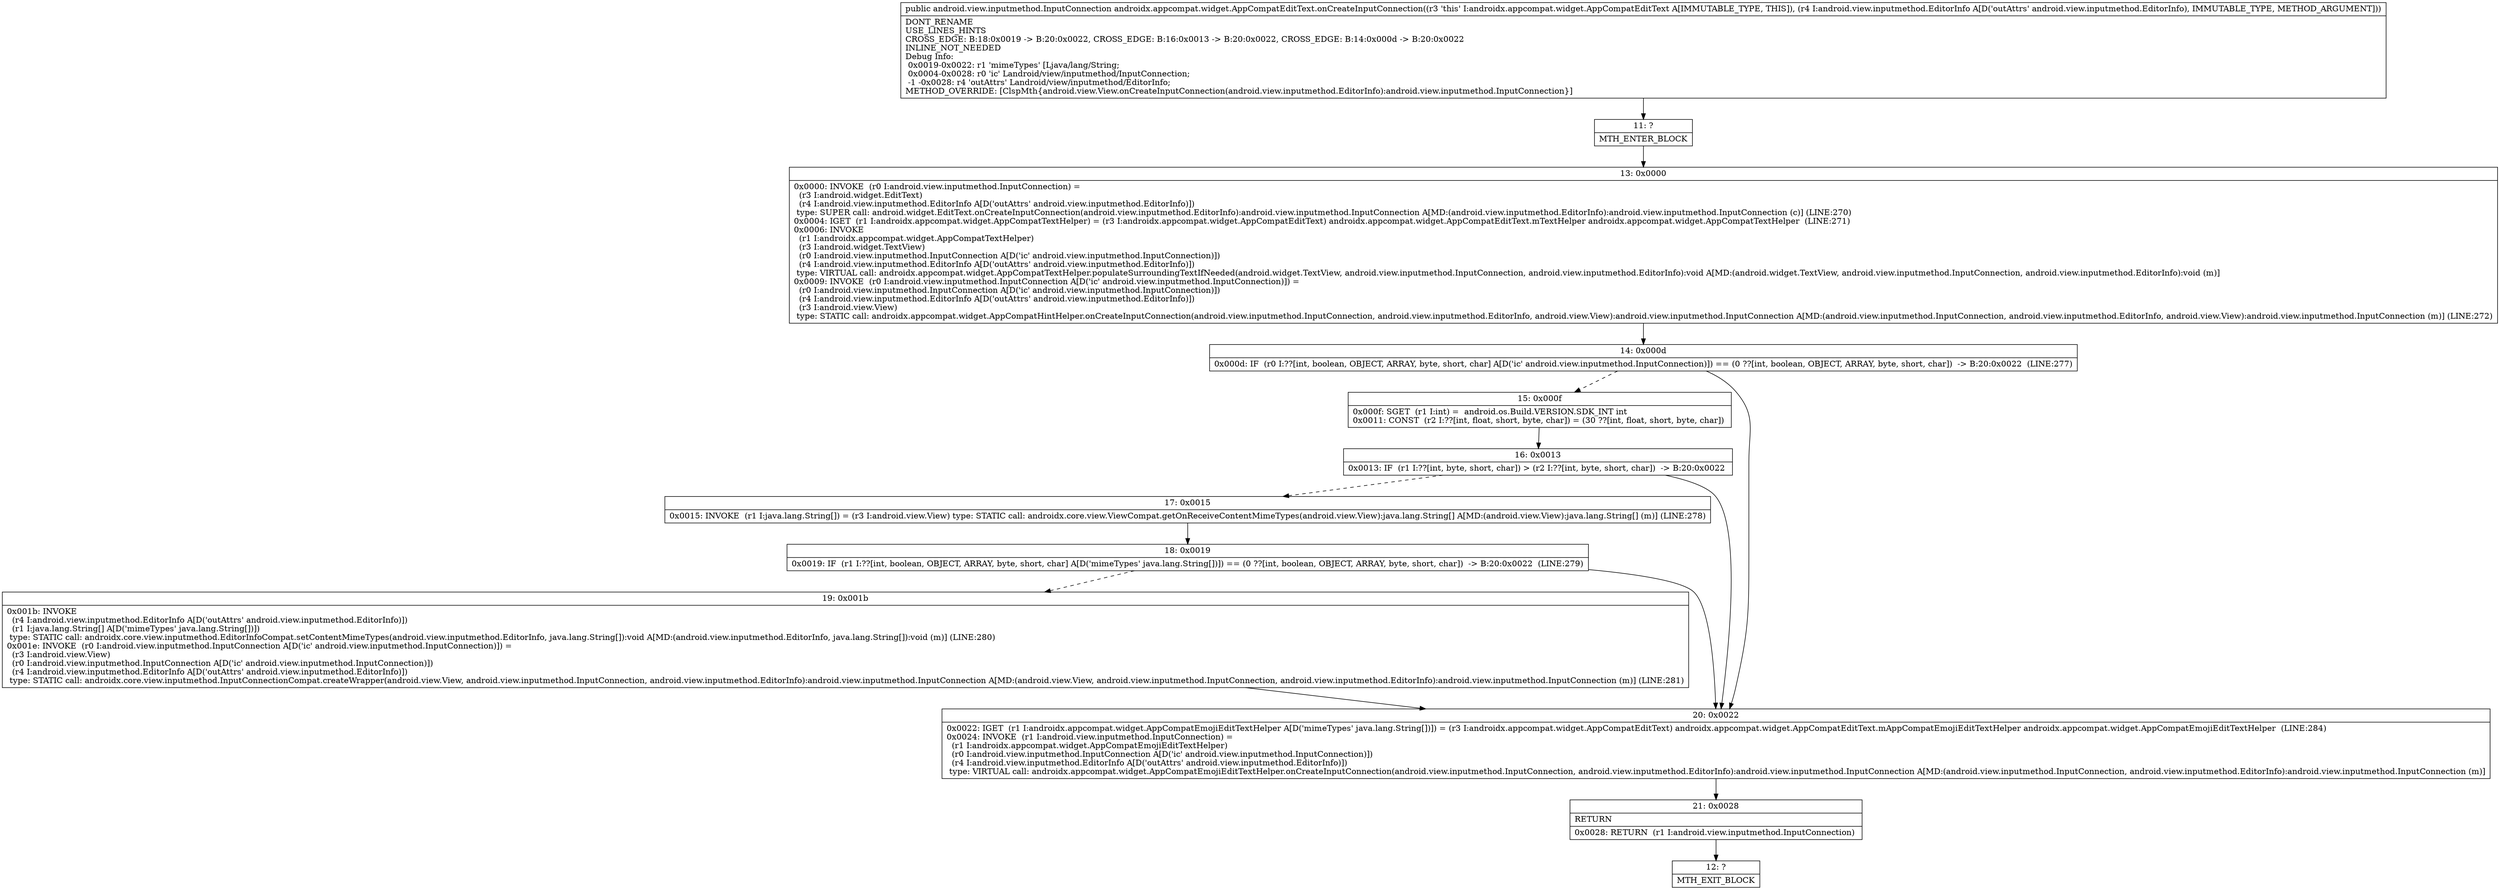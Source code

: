 digraph "CFG forandroidx.appcompat.widget.AppCompatEditText.onCreateInputConnection(Landroid\/view\/inputmethod\/EditorInfo;)Landroid\/view\/inputmethod\/InputConnection;" {
Node_11 [shape=record,label="{11\:\ ?|MTH_ENTER_BLOCK\l}"];
Node_13 [shape=record,label="{13\:\ 0x0000|0x0000: INVOKE  (r0 I:android.view.inputmethod.InputConnection) = \l  (r3 I:android.widget.EditText)\l  (r4 I:android.view.inputmethod.EditorInfo A[D('outAttrs' android.view.inputmethod.EditorInfo)])\l type: SUPER call: android.widget.EditText.onCreateInputConnection(android.view.inputmethod.EditorInfo):android.view.inputmethod.InputConnection A[MD:(android.view.inputmethod.EditorInfo):android.view.inputmethod.InputConnection (c)] (LINE:270)\l0x0004: IGET  (r1 I:androidx.appcompat.widget.AppCompatTextHelper) = (r3 I:androidx.appcompat.widget.AppCompatEditText) androidx.appcompat.widget.AppCompatEditText.mTextHelper androidx.appcompat.widget.AppCompatTextHelper  (LINE:271)\l0x0006: INVOKE  \l  (r1 I:androidx.appcompat.widget.AppCompatTextHelper)\l  (r3 I:android.widget.TextView)\l  (r0 I:android.view.inputmethod.InputConnection A[D('ic' android.view.inputmethod.InputConnection)])\l  (r4 I:android.view.inputmethod.EditorInfo A[D('outAttrs' android.view.inputmethod.EditorInfo)])\l type: VIRTUAL call: androidx.appcompat.widget.AppCompatTextHelper.populateSurroundingTextIfNeeded(android.widget.TextView, android.view.inputmethod.InputConnection, android.view.inputmethod.EditorInfo):void A[MD:(android.widget.TextView, android.view.inputmethod.InputConnection, android.view.inputmethod.EditorInfo):void (m)]\l0x0009: INVOKE  (r0 I:android.view.inputmethod.InputConnection A[D('ic' android.view.inputmethod.InputConnection)]) = \l  (r0 I:android.view.inputmethod.InputConnection A[D('ic' android.view.inputmethod.InputConnection)])\l  (r4 I:android.view.inputmethod.EditorInfo A[D('outAttrs' android.view.inputmethod.EditorInfo)])\l  (r3 I:android.view.View)\l type: STATIC call: androidx.appcompat.widget.AppCompatHintHelper.onCreateInputConnection(android.view.inputmethod.InputConnection, android.view.inputmethod.EditorInfo, android.view.View):android.view.inputmethod.InputConnection A[MD:(android.view.inputmethod.InputConnection, android.view.inputmethod.EditorInfo, android.view.View):android.view.inputmethod.InputConnection (m)] (LINE:272)\l}"];
Node_14 [shape=record,label="{14\:\ 0x000d|0x000d: IF  (r0 I:??[int, boolean, OBJECT, ARRAY, byte, short, char] A[D('ic' android.view.inputmethod.InputConnection)]) == (0 ??[int, boolean, OBJECT, ARRAY, byte, short, char])  \-\> B:20:0x0022  (LINE:277)\l}"];
Node_15 [shape=record,label="{15\:\ 0x000f|0x000f: SGET  (r1 I:int) =  android.os.Build.VERSION.SDK_INT int \l0x0011: CONST  (r2 I:??[int, float, short, byte, char]) = (30 ??[int, float, short, byte, char]) \l}"];
Node_16 [shape=record,label="{16\:\ 0x0013|0x0013: IF  (r1 I:??[int, byte, short, char]) \> (r2 I:??[int, byte, short, char])  \-\> B:20:0x0022 \l}"];
Node_17 [shape=record,label="{17\:\ 0x0015|0x0015: INVOKE  (r1 I:java.lang.String[]) = (r3 I:android.view.View) type: STATIC call: androidx.core.view.ViewCompat.getOnReceiveContentMimeTypes(android.view.View):java.lang.String[] A[MD:(android.view.View):java.lang.String[] (m)] (LINE:278)\l}"];
Node_18 [shape=record,label="{18\:\ 0x0019|0x0019: IF  (r1 I:??[int, boolean, OBJECT, ARRAY, byte, short, char] A[D('mimeTypes' java.lang.String[])]) == (0 ??[int, boolean, OBJECT, ARRAY, byte, short, char])  \-\> B:20:0x0022  (LINE:279)\l}"];
Node_19 [shape=record,label="{19\:\ 0x001b|0x001b: INVOKE  \l  (r4 I:android.view.inputmethod.EditorInfo A[D('outAttrs' android.view.inputmethod.EditorInfo)])\l  (r1 I:java.lang.String[] A[D('mimeTypes' java.lang.String[])])\l type: STATIC call: androidx.core.view.inputmethod.EditorInfoCompat.setContentMimeTypes(android.view.inputmethod.EditorInfo, java.lang.String[]):void A[MD:(android.view.inputmethod.EditorInfo, java.lang.String[]):void (m)] (LINE:280)\l0x001e: INVOKE  (r0 I:android.view.inputmethod.InputConnection A[D('ic' android.view.inputmethod.InputConnection)]) = \l  (r3 I:android.view.View)\l  (r0 I:android.view.inputmethod.InputConnection A[D('ic' android.view.inputmethod.InputConnection)])\l  (r4 I:android.view.inputmethod.EditorInfo A[D('outAttrs' android.view.inputmethod.EditorInfo)])\l type: STATIC call: androidx.core.view.inputmethod.InputConnectionCompat.createWrapper(android.view.View, android.view.inputmethod.InputConnection, android.view.inputmethod.EditorInfo):android.view.inputmethod.InputConnection A[MD:(android.view.View, android.view.inputmethod.InputConnection, android.view.inputmethod.EditorInfo):android.view.inputmethod.InputConnection (m)] (LINE:281)\l}"];
Node_20 [shape=record,label="{20\:\ 0x0022|0x0022: IGET  (r1 I:androidx.appcompat.widget.AppCompatEmojiEditTextHelper A[D('mimeTypes' java.lang.String[])]) = (r3 I:androidx.appcompat.widget.AppCompatEditText) androidx.appcompat.widget.AppCompatEditText.mAppCompatEmojiEditTextHelper androidx.appcompat.widget.AppCompatEmojiEditTextHelper  (LINE:284)\l0x0024: INVOKE  (r1 I:android.view.inputmethod.InputConnection) = \l  (r1 I:androidx.appcompat.widget.AppCompatEmojiEditTextHelper)\l  (r0 I:android.view.inputmethod.InputConnection A[D('ic' android.view.inputmethod.InputConnection)])\l  (r4 I:android.view.inputmethod.EditorInfo A[D('outAttrs' android.view.inputmethod.EditorInfo)])\l type: VIRTUAL call: androidx.appcompat.widget.AppCompatEmojiEditTextHelper.onCreateInputConnection(android.view.inputmethod.InputConnection, android.view.inputmethod.EditorInfo):android.view.inputmethod.InputConnection A[MD:(android.view.inputmethod.InputConnection, android.view.inputmethod.EditorInfo):android.view.inputmethod.InputConnection (m)]\l}"];
Node_21 [shape=record,label="{21\:\ 0x0028|RETURN\l|0x0028: RETURN  (r1 I:android.view.inputmethod.InputConnection) \l}"];
Node_12 [shape=record,label="{12\:\ ?|MTH_EXIT_BLOCK\l}"];
MethodNode[shape=record,label="{public android.view.inputmethod.InputConnection androidx.appcompat.widget.AppCompatEditText.onCreateInputConnection((r3 'this' I:androidx.appcompat.widget.AppCompatEditText A[IMMUTABLE_TYPE, THIS]), (r4 I:android.view.inputmethod.EditorInfo A[D('outAttrs' android.view.inputmethod.EditorInfo), IMMUTABLE_TYPE, METHOD_ARGUMENT]))  | DONT_RENAME\lUSE_LINES_HINTS\lCROSS_EDGE: B:18:0x0019 \-\> B:20:0x0022, CROSS_EDGE: B:16:0x0013 \-\> B:20:0x0022, CROSS_EDGE: B:14:0x000d \-\> B:20:0x0022\lINLINE_NOT_NEEDED\lDebug Info:\l  0x0019\-0x0022: r1 'mimeTypes' [Ljava\/lang\/String;\l  0x0004\-0x0028: r0 'ic' Landroid\/view\/inputmethod\/InputConnection;\l  \-1 \-0x0028: r4 'outAttrs' Landroid\/view\/inputmethod\/EditorInfo;\lMETHOD_OVERRIDE: [ClspMth\{android.view.View.onCreateInputConnection(android.view.inputmethod.EditorInfo):android.view.inputmethod.InputConnection\}]\l}"];
MethodNode -> Node_11;Node_11 -> Node_13;
Node_13 -> Node_14;
Node_14 -> Node_15[style=dashed];
Node_14 -> Node_20;
Node_15 -> Node_16;
Node_16 -> Node_17[style=dashed];
Node_16 -> Node_20;
Node_17 -> Node_18;
Node_18 -> Node_19[style=dashed];
Node_18 -> Node_20;
Node_19 -> Node_20;
Node_20 -> Node_21;
Node_21 -> Node_12;
}

